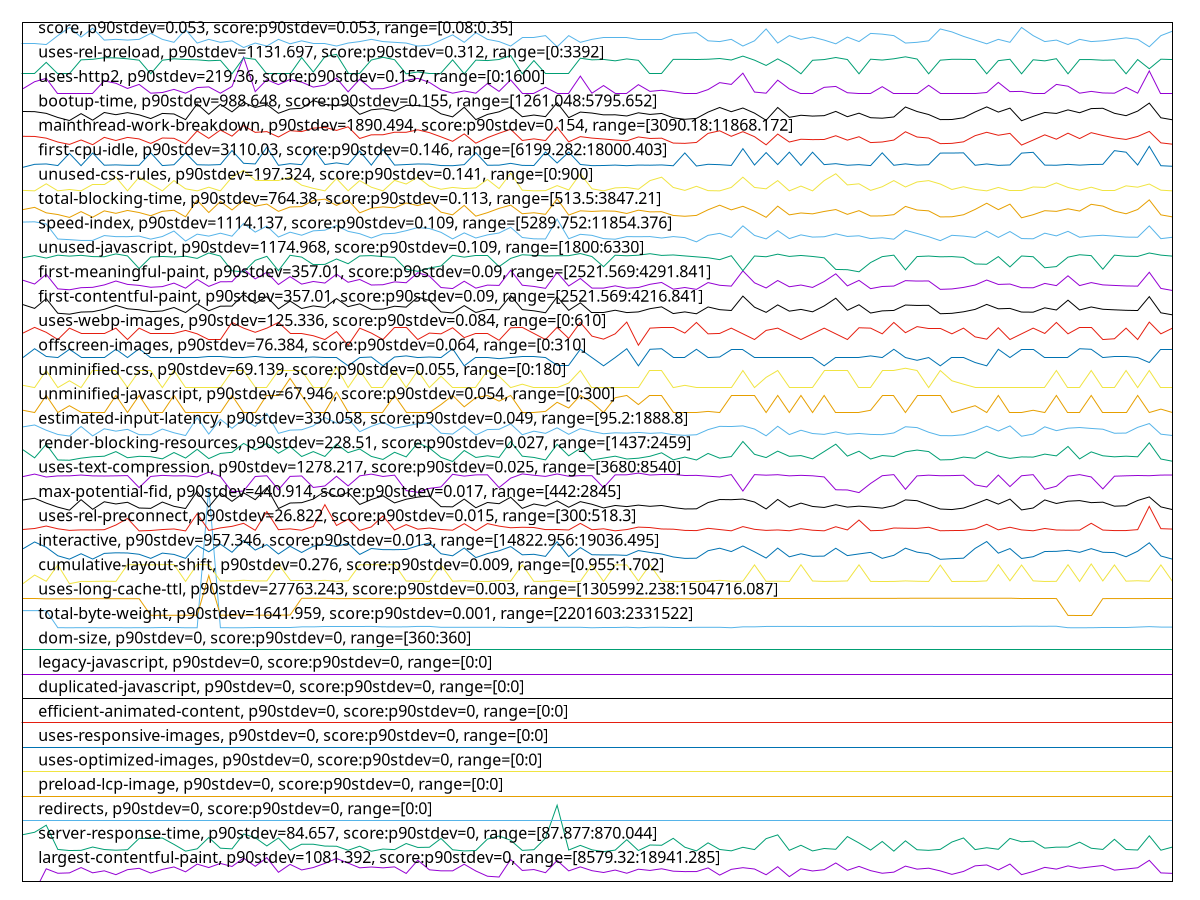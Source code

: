 reset

$largestContentfulPaintP90Stdev1081392ScoreP90Stdev0Range85793218941285 <<EOF
0 -0.4362618307195838
1 -0.4260563481860078
2 0.5204153291169784
3 0.3372045827294876
4 0.35321700547926116
5 0.5710404884572857
6 0.3553314769193434
7 0.43813867480671265
8 0.279908194079562
9 0.48466747603589955
10 0.5406151128913295
11 0.3460619269713545
12 0.4949023385362912
13 0.5967559349577978
14 0.3966193965041245
15 0.7128609284614851
16 0.5712283566441672
17 0.7409404738695526
18 0.6159833849811798
19 0.9563350311454926
20 0.6226859029329521
21 0.9764257477576477
22 0.37687230961986007
23 0.7018760928870491
24 0.47342394678613253
25 0.5721066881347197
26 0.7419418467524568
27 0.9442268038004444
28 0.7536809499204487
29 0.5602842849216008
30 0.593937230484817
31 0.5596780760007256
32 0.5990531620615331
33 0.32985795501797566
34 0.8696213201761975
35 0.4791253645229059
36 0.4364655163716633
37 0.43563360659201944
38 0.7067260369219608
39 0.4308932750551131
40 0.21640179388215008
41 0.18336828163322605
42 0.8988483884645118
43 0.4520755494599129
44 0.4904780291018458
45 0.3604264130673367
46 0.860762203592945
47 0.4346752470712061
48 0.5993350325088307
49 0.44348473809566036
50 0.3685316710588924
51 0.4691862103660158
52 0.33819566239895993
53 0.5030040518450756
54 0.45338646858252263
55 0.5219683773396611
56 0.42287513445936176
57 0.40568546802764294
58 0.4059344138253538
59 0.5566088578895787
60 0.26223863213418563
61 0.4980541068558253
62 0.5666041816349985
63 0.5117296293216165
64 0.2766012095548289
65 0.6056050309955245
66 0.1988483884645118
67 0.5219291131612716
68 0.4313008454068412
69 0.4844252106018736
70 0.7587109229399598
71 0.45832475701881314
72 0.6194706711584161
73 0.4450960690831409
74 0.33768672775336706
75 0.38356494336005986
76 0.6302081287755987
77 0.5067292407698503
78 0.5453426972036546
79 0.43419439721987807
80 0.29210544749575007
81 0.41242036529319304
82 0.641172991425957
83 0.6778796811966852
84 0.4750171453578971
85 0.7147443820186425
86 0.28036879833890715
87 0.4103809456940968
88 0.5792155494326461
89 0.5074796910127293
90 0.6396083548172924
91 0.5437766290884851
92 0.6013839954846198
93 0.6559374813392895
94 0.46541664473962285
95 0.5119711449189022
96 0.5622851901790473
97 0.8677029651271373
98 0.3520439199828769
99 0.33276773057138964
EOF

$serverResponseTimeP90Stdev84657ScoreP90Stdev0Range87877870044 <<EOF
0 1.918767399445552
1 2.017237804581489
2 2.306224235202568
3 1.3135949856524487
4 1.2688379213073295
5 1.2763375565390789
6 1.4124714994406886
7 1.309978916395117
8 1.281979305481251
9 1.3017764943339332
10 1.7650905354797917
11 1.7616714410777683
12 1.7813105636885365
13 1.520649603618501
14 1.243839137201498
15 1.3384819074947716
16 1.80157465590195
17 1.3649665142745975
18 1.3369304265356743
19 1.9440239531151207
20 1.7947923982296579
21 1.4568394776518652
22 1.783783692427411
23 1.2877304848985944
24 1.5278841739215019
25 1.5265977578911532
26 1.4509205048392588
27 1.4444543796507952
28 1.2795912893341763
29 1.4456435241476582
30 1.2394959632313605
31 1.3300703516365935
32 1.3061099411507222
33 1.556226666990905
34 1.3951620300569039
35 1.403199090511162
36 1.7639500267496717
37 1.3000888332279559
38 1.251922401634162
39 1.2711894606293468
40 1.737608895481737
41 1.8621626623218712
42 1.6901841593307716
43 1.274555055687953
44 1.303131000437722
45 1.7715761149749525
46 3.124992777588638
47 1.2889877194688975
48 1.4797979913428336
49 1.2979950634696755
50 1.2229281892904043
51 1.2858118039005886
52 1.7127852001361803
53 1.2672913039249063
54 1.495996133456544
55 1.4840074169544282
56 1.7686579689703805
57 1.4050423860707164
58 1.2543639171246534
59 1.5833581294684111
60 1.312663610719323
61 1.255818126550265
62 1.4013606585282816
63 1.3077416711249454
64 1.7554849715480763
65 1.9102658674188997
66 1.277886605709839
67 1.484649409075434
68 1.2528975487573561
69 1.3529753659841446
70 1.3199224989056952
71 1.8417575263849035
72 1.5785237342541705
73 1.2876283497884344
74 1.6390801274257085
75 1.244023953115121
76 1.665790890520889
77 1.301243932688099
78 1.2760992412820389
79 1.3161094547930547
80 1.616982466806089
81 1.7832949029716452
82 1.3073379942609795
83 1.382915543991051
84 1.3198446816789067
85 1.7643682943436603
86 1.6295450853557707
87 1.6545681873449736
88 1.3679211371042266
89 1.4072747677642137
90 1.4088335440883224
91 1.611000267496717
92 1.3621286172851514
93 1.313543918097369
94 1.7287839356062447
95 1.3107206118379455
96 1.2901209328340062
97 1.872945211808764
98 1.2821203492048052
99 1.4111948105636885
EOF

$redirectsP90Stdev0ScoreP90Stdev0Range00 <<EOF
0 2.5
1 2.5
2 2.5
3 2.5
4 2.5
5 2.5
6 2.5
7 2.5
8 2.5
9 2.5
10 2.5
11 2.5
12 2.5
13 2.5
14 2.5
15 2.5
16 2.5
17 2.5
18 2.5
19 2.5
20 2.5
21 2.5
22 2.5
23 2.5
24 2.5
25 2.5
26 2.5
27 2.5
28 2.5
29 2.5
30 2.5
31 2.5
32 2.5
33 2.5
34 2.5
35 2.5
36 2.5
37 2.5
38 2.5
39 2.5
40 2.5
41 2.5
42 2.5
43 2.5
44 2.5
45 2.5
46 2.5
47 2.5
48 2.5
49 2.5
50 2.5
51 2.5
52 2.5
53 2.5
54 2.5
55 2.5
56 2.5
57 2.5
58 2.5
59 2.5
60 2.5
61 2.5
62 2.5
63 2.5
64 2.5
65 2.5
66 2.5
67 2.5
68 2.5
69 2.5
70 2.5
71 2.5
72 2.5
73 2.5
74 2.5
75 2.5
76 2.5
77 2.5
78 2.5
79 2.5
80 2.5
81 2.5
82 2.5
83 2.5
84 2.5
85 2.5
86 2.5
87 2.5
88 2.5
89 2.5
90 2.5
91 2.5
92 2.5
93 2.5
94 2.5
95 2.5
96 2.5
97 2.5
98 2.5
99 2.5
EOF

$preloadLcpImageP90Stdev0ScoreP90Stdev0Range00 <<EOF
0 3.5
1 3.5
2 3.5
3 3.5
4 3.5
5 3.5
6 3.5
7 3.5
8 3.5
9 3.5
10 3.5
11 3.5
12 3.5
13 3.5
14 3.5
15 3.5
16 3.5
17 3.5
18 3.5
19 3.5
20 3.5
21 3.5
22 3.5
23 3.5
24 3.5
25 3.5
26 3.5
27 3.5
28 3.5
29 3.5
30 3.5
31 3.5
32 3.5
33 3.5
34 3.5
35 3.5
36 3.5
37 3.5
38 3.5
39 3.5
40 3.5
41 3.5
42 3.5
43 3.5
44 3.5
45 3.5
46 3.5
47 3.5
48 3.5
49 3.5
50 3.5
51 3.5
52 3.5
53 3.5
54 3.5
55 3.5
56 3.5
57 3.5
58 3.5
59 3.5
60 3.5
61 3.5
62 3.5
63 3.5
64 3.5
65 3.5
66 3.5
67 3.5
68 3.5
69 3.5
70 3.5
71 3.5
72 3.5
73 3.5
74 3.5
75 3.5
76 3.5
77 3.5
78 3.5
79 3.5
80 3.5
81 3.5
82 3.5
83 3.5
84 3.5
85 3.5
86 3.5
87 3.5
88 3.5
89 3.5
90 3.5
91 3.5
92 3.5
93 3.5
94 3.5
95 3.5
96 3.5
97 3.5
98 3.5
99 3.5
EOF

$usesOptimizedImagesP90Stdev0ScoreP90Stdev0Range00 <<EOF
0 4.5
1 4.5
2 4.5
3 4.5
4 4.5
5 4.5
6 4.5
7 4.5
8 4.5
9 4.5
10 4.5
11 4.5
12 4.5
13 4.5
14 4.5
15 4.5
16 4.5
17 4.5
18 4.5
19 4.5
20 4.5
21 4.5
22 4.5
23 4.5
24 4.5
25 4.5
26 4.5
27 4.5
28 4.5
29 4.5
30 4.5
31 4.5
32 4.5
33 4.5
34 4.5
35 4.5
36 4.5
37 4.5
38 4.5
39 4.5
40 4.5
41 4.5
42 4.5
43 4.5
44 4.5
45 4.5
46 4.5
47 4.5
48 4.5
49 4.5
50 4.5
51 4.5
52 4.5
53 4.5
54 4.5
55 4.5
56 4.5
57 4.5
58 4.5
59 4.5
60 4.5
61 4.5
62 4.5
63 4.5
64 4.5
65 4.5
66 4.5
67 4.5
68 4.5
69 4.5
70 4.5
71 4.5
72 4.5
73 4.5
74 4.5
75 4.5
76 4.5
77 4.5
78 4.5
79 4.5
80 4.5
81 4.5
82 4.5
83 4.5
84 4.5
85 4.5
86 4.5
87 4.5
88 4.5
89 4.5
90 4.5
91 4.5
92 4.5
93 4.5
94 4.5
95 4.5
96 4.5
97 4.5
98 4.5
99 4.5
EOF

$usesResponsiveImagesP90Stdev0ScoreP90Stdev0Range00 <<EOF
0 5.5
1 5.5
2 5.5
3 5.5
4 5.5
5 5.5
6 5.5
7 5.5
8 5.5
9 5.5
10 5.5
11 5.5
12 5.5
13 5.5
14 5.5
15 5.5
16 5.5
17 5.5
18 5.5
19 5.5
20 5.5
21 5.5
22 5.5
23 5.5
24 5.5
25 5.5
26 5.5
27 5.5
28 5.5
29 5.5
30 5.5
31 5.5
32 5.5
33 5.5
34 5.5
35 5.5
36 5.5
37 5.5
38 5.5
39 5.5
40 5.5
41 5.5
42 5.5
43 5.5
44 5.5
45 5.5
46 5.5
47 5.5
48 5.5
49 5.5
50 5.5
51 5.5
52 5.5
53 5.5
54 5.5
55 5.5
56 5.5
57 5.5
58 5.5
59 5.5
60 5.5
61 5.5
62 5.5
63 5.5
64 5.5
65 5.5
66 5.5
67 5.5
68 5.5
69 5.5
70 5.5
71 5.5
72 5.5
73 5.5
74 5.5
75 5.5
76 5.5
77 5.5
78 5.5
79 5.5
80 5.5
81 5.5
82 5.5
83 5.5
84 5.5
85 5.5
86 5.5
87 5.5
88 5.5
89 5.5
90 5.5
91 5.5
92 5.5
93 5.5
94 5.5
95 5.5
96 5.5
97 5.5
98 5.5
99 5.5
EOF

$efficientAnimatedContentP90Stdev0ScoreP90Stdev0Range00 <<EOF
0 6.5
1 6.5
2 6.5
3 6.5
4 6.5
5 6.5
6 6.5
7 6.5
8 6.5
9 6.5
10 6.5
11 6.5
12 6.5
13 6.5
14 6.5
15 6.5
16 6.5
17 6.5
18 6.5
19 6.5
20 6.5
21 6.5
22 6.5
23 6.5
24 6.5
25 6.5
26 6.5
27 6.5
28 6.5
29 6.5
30 6.5
31 6.5
32 6.5
33 6.5
34 6.5
35 6.5
36 6.5
37 6.5
38 6.5
39 6.5
40 6.5
41 6.5
42 6.5
43 6.5
44 6.5
45 6.5
46 6.5
47 6.5
48 6.5
49 6.5
50 6.5
51 6.5
52 6.5
53 6.5
54 6.5
55 6.5
56 6.5
57 6.5
58 6.5
59 6.5
60 6.5
61 6.5
62 6.5
63 6.5
64 6.5
65 6.5
66 6.5
67 6.5
68 6.5
69 6.5
70 6.5
71 6.5
72 6.5
73 6.5
74 6.5
75 6.5
76 6.5
77 6.5
78 6.5
79 6.5
80 6.5
81 6.5
82 6.5
83 6.5
84 6.5
85 6.5
86 6.5
87 6.5
88 6.5
89 6.5
90 6.5
91 6.5
92 6.5
93 6.5
94 6.5
95 6.5
96 6.5
97 6.5
98 6.5
99 6.5
EOF

$duplicatedJavascriptP90Stdev0ScoreP90Stdev0Range00 <<EOF
0 7.5
1 7.5
2 7.5
3 7.5
4 7.5
5 7.5
6 7.5
7 7.5
8 7.5
9 7.5
10 7.5
11 7.5
12 7.5
13 7.5
14 7.5
15 7.5
16 7.5
17 7.5
18 7.5
19 7.5
20 7.5
21 7.5
22 7.5
23 7.5
24 7.5
25 7.5
26 7.5
27 7.5
28 7.5
29 7.5
30 7.5
31 7.5
32 7.5
33 7.5
34 7.5
35 7.5
36 7.5
37 7.5
38 7.5
39 7.5
40 7.5
41 7.5
42 7.5
43 7.5
44 7.5
45 7.5
46 7.5
47 7.5
48 7.5
49 7.5
50 7.5
51 7.5
52 7.5
53 7.5
54 7.5
55 7.5
56 7.5
57 7.5
58 7.5
59 7.5
60 7.5
61 7.5
62 7.5
63 7.5
64 7.5
65 7.5
66 7.5
67 7.5
68 7.5
69 7.5
70 7.5
71 7.5
72 7.5
73 7.5
74 7.5
75 7.5
76 7.5
77 7.5
78 7.5
79 7.5
80 7.5
81 7.5
82 7.5
83 7.5
84 7.5
85 7.5
86 7.5
87 7.5
88 7.5
89 7.5
90 7.5
91 7.5
92 7.5
93 7.5
94 7.5
95 7.5
96 7.5
97 7.5
98 7.5
99 7.5
EOF

$legacyJavascriptP90Stdev0ScoreP90Stdev0Range00 <<EOF
0 8.5
1 8.5
2 8.5
3 8.5
4 8.5
5 8.5
6 8.5
7 8.5
8 8.5
9 8.5
10 8.5
11 8.5
12 8.5
13 8.5
14 8.5
15 8.5
16 8.5
17 8.5
18 8.5
19 8.5
20 8.5
21 8.5
22 8.5
23 8.5
24 8.5
25 8.5
26 8.5
27 8.5
28 8.5
29 8.5
30 8.5
31 8.5
32 8.5
33 8.5
34 8.5
35 8.5
36 8.5
37 8.5
38 8.5
39 8.5
40 8.5
41 8.5
42 8.5
43 8.5
44 8.5
45 8.5
46 8.5
47 8.5
48 8.5
49 8.5
50 8.5
51 8.5
52 8.5
53 8.5
54 8.5
55 8.5
56 8.5
57 8.5
58 8.5
59 8.5
60 8.5
61 8.5
62 8.5
63 8.5
64 8.5
65 8.5
66 8.5
67 8.5
68 8.5
69 8.5
70 8.5
71 8.5
72 8.5
73 8.5
74 8.5
75 8.5
76 8.5
77 8.5
78 8.5
79 8.5
80 8.5
81 8.5
82 8.5
83 8.5
84 8.5
85 8.5
86 8.5
87 8.5
88 8.5
89 8.5
90 8.5
91 8.5
92 8.5
93 8.5
94 8.5
95 8.5
96 8.5
97 8.5
98 8.5
99 8.5
EOF

$domSizeP90Stdev0ScoreP90Stdev0Range360360 <<EOF
0 9.5
1 9.5
2 9.5
3 9.5
4 9.5
5 9.5
6 9.5
7 9.5
8 9.5
9 9.5
10 9.5
11 9.5
12 9.5
13 9.5
14 9.5
15 9.5
16 9.5
17 9.5
18 9.5
19 9.5
20 9.5
21 9.5
22 9.5
23 9.5
24 9.5
25 9.5
26 9.5
27 9.5
28 9.5
29 9.5
30 9.5
31 9.5
32 9.5
33 9.5
34 9.5
35 9.5
36 9.5
37 9.5
38 9.5
39 9.5
40 9.5
41 9.5
42 9.5
43 9.5
44 9.5
45 9.5
46 9.5
47 9.5
48 9.5
49 9.5
50 9.5
51 9.5
52 9.5
53 9.5
54 9.5
55 9.5
56 9.5
57 9.5
58 9.5
59 9.5
60 9.5
61 9.5
62 9.5
63 9.5
64 9.5
65 9.5
66 9.5
67 9.5
68 9.5
69 9.5
70 9.5
71 9.5
72 9.5
73 9.5
74 9.5
75 9.5
76 9.5
77 9.5
78 9.5
79 9.5
80 9.5
81 9.5
82 9.5
83 9.5
84 9.5
85 9.5
86 9.5
87 9.5
88 9.5
89 9.5
90 9.5
91 9.5
92 9.5
93 9.5
94 9.5
95 9.5
96 9.5
97 9.5
98 9.5
99 9.5
EOF

$totalByteWeightP90Stdev1641959ScoreP90Stdev0001Range22016032331522 <<EOF
0 11.095735268249783
1 11.096087071240106
2 11.095735268249783
3 10.396746701846979
4 10.396087071240117
5 10.396746701846979
6 10.396394898856641
7 10.396087071240117
8 10.396746701846979
9 10.396043095866318
10 10.396658751099395
11 10.396218997361487
12 10.395823218997364
13 10.395867194371164
14 10.395031662269133
15 10.39551539138084
16 16.108268249780124
17 10.396482849604226
18 10.396175021987688
19 10.395867194371164
20 10.39560334212841
21 10.39573526824978
22 10.396218997361487
23 10.396306948109071
24 10.431927000879512
25 10.432058927000881
26 10.43197097625331
27 10.43197097625331
28 10.432190853122265
29 10.43210290237468
30 10.450000879507485
31 10.432058927000881
32 10.431091468777495
33 10.432278803869835
34 10.45074846086193
35 10.450616534740547
36 10.414116974494291
37 10.413809146877753
38 10.414204925241876
39 10.413545294635014
40 10.415304309586631
41 10.414996481970107
42 10.414072999120492
43 10.414116974494291
44 10.413897097625338
45 10.413413368513645
46 10.414952506596308
47 10.413721196130169
48 10.414204925241876
49 10.395823218997364
50 10.396658751099395
51 10.396614775725595
52 10.416535620052784
53 10.396878627968348
54 10.414204925241876
55 10.414820580474938
56 10.413765171503968
57 10.413721196130169
58 10.412973614775737
59 10.4145127528584
60 10.414029023746707
61 10.396262972735272
62 10.432850483729112
63 10.433114335971865
64 10.448285839929639
65 10.45096833773087
66 10.448813544415131
67 10.449737027264732
68 10.449956904133685
69 10.449868953386115
70 10.4499129287599
71 10.450440633245393
72 10.4499129287599
73 10.448329815303438
74 10.45004485488127
75 10.4499129287599
76 10.45017678100264
77 10.450484608619178
78 10.452331574318393
79 10.448593667546177
80 10.449868953386115
81 10.449561125769577
82 10.45074846086193
83 10.45114423922604
84 10.449737027264732
85 10.450220756376439
86 10.456553210202287
87 10.45668513632367
88 10.45611345646438
89 10.457300791556733
90 10.39643887423044
91 10.395911169744949
92 10.396746701846979
93 10.423219876868956
94 10.423395778364124
95 10.423263852242755
96 10.423000000000002
97 10.441777484608622
98 10.423263852242755
99 10.422956024626217
EOF

$usesLongCacheTtlP90Stdev27763243ScoreP90Stdev0003Range13059922381504716087 <<EOF
0 11.598488813959177
1 11.59842560220872
2 11.580707044054485
3 11.581278337279734
4 11.582971765447514
5 11.583326268555288
6 11.584810738428965
7 11.584983556678537
8 11.585240616189903
9 11.586355363396695
10 11.58684182889367
11 10.905526333407245
12 10.9062027428673
13 10.906310930923533
14 10.907648062670116
15 10.907860499806086
16 12.534792688510613
17 10.909022839847056
18 10.90948573225998
19 10.909694496747825
20 10.911100098969891
21 10.911656282087753
22 10.91340509534069
23 10.913597157533122
24 11.603109899302174
25 11.602451590321895
26 11.604064042271144
27 11.587345087656253
28 11.587569606998374
29 11.587810012339139
30 11.590626693466607
31 11.588840722778613
32 11.589120920533361
33 11.588798717928452
34 11.592728947442325
35 11.593210945619283
36 11.588147644998138
37 11.58815544733071
38 11.58873650361433
39 11.589632416340184
40 11.590195863634484
41 11.59260941089368
42 11.592879310757192
43 11.594306360598148
44 11.594564731361784
45 11.594909711752072
46 11.596107752117142
47 11.596483309510363
48 11.597008002613292
49 11.595912034752478
50 11.596436474524097
51 11.596875037757288
52 11.600797806246678
53 11.596711746810076
54 11.601010493624452
55 11.584253704643647
56 11.584327955469485
57 11.584750765128888
58 11.583875626462058
59 11.584236241402136
60 11.58414581709245
61 11.583272357592131
62 11.589294266839604
63 11.591919612664336
64 11.593021449459474
65 11.59401025117029
66 11.594032804908824
67 11.59486521639579
68 11.59520748155937
69 11.595179319352829
70 11.596602196113087
71 11.599966638828368
72 11.59834564519917
73 11.599231797113726
74 11.599626380604297
75 11.600012102109524
76 11.603199089545368
77 11.604039773973511
78 11.604812013387665
79 11.604667916950326
80 11.603503285760578
81 11.604163586402548
82 11.604578821548277
83 11.605620653845541
84 11.605526333407244
85 11.605961808068665
86 11.592247049412146
87 11.591746723900481
88 11.591755974872052
89 11.592253067483588
90 10.900748207467394
91 10.90192099964074
92 10.902108768743574
93 11.589711760318638
94 11.590578344926438
95 11.590957266382402
96 11.591033408394575
97 11.594182330456697
98 11.593171929859112
99 11.594443113184965
EOF

$cumulativeLayoutShiftP90Stdev0276ScoreP90Stdev0009Range09551702 <<EOF
0 12.203073737410556
1 12.55468982472284
2 12.30060037288924
3 12.968449962602604
4 12.200519346589854
5 12.29277044755704
6 12.294465392213507
7 12.303731544766388
8 12.294465392213507
9 12.979366137282405
10 12.979012042049508
11 12.968449962602604
12 12.981392936115473
13 12.985129433573046
14 12.292996161247164
15 12.990011675742537
16 12.97104225680761
17 12.319135788439754
18 12.3095344785831
19 12.341262996951624
20 12.312502008034908
21 12.31506369326145
22 12.997588829267858
23 12.315834202726563
24 12.315859086284597
25 12.316575204255603
26 12.338013820856238
27 12.300647745238106
28 12.318649568119957
29 12.972963355571158
30 12.980266129332682
31 12.970349921352247
32 12.994374446112023
33 12.309559995240509
34 12.31063750285025
35 12.293084905263864
36 12.966945278071274
37 12.300906710408434
38 12.322301505521914
39 12.295982188211136
40 12.291676451837494
41 12.330186730708194
42 12.307787784934263
43 12.975282371054757
44 12.294465392213507
45 12.29940841192297
46 12.33251213223766
47 12.292621559099738
48 12.30060037288924
49 12.969871628537664
50 12.29434009358943
51 12.970981479267635
52 12.967891293693489
53 12.310746478520883
54 12.973033602075693
55 12.300034684834884
56 12.292996161247162
57 12.294568449781291
58 12.290011675742536
59 12.303517694808026
60 12.33894571560979
61 12.30089878290322
62 12.303222642973338
63 12.9709233442294
64 12.297075275570709
65 12.30261640903294
66 12.29136199413067
67 12.977001098226868
68 12.31112108066831
69 12.293309517911597
70 12.299344991881258
71 12.313413863816947
72 12.972378261644662
73 12.294568449781291
74 12.290011675742536
75 12.293251382873361
76 12.314471772872132
77 12.300177379928737
78 12.291676451837494
79 12.962268049994961
80 12.289908618174753
81 12.296090530782395
82 12.291533756743641
83 12.314979133205833
84 12.9815197761989
85 12.3181871303158
86 12.965292173025658
87 12.315879317938528
88 12.29136199413067
89 12.297808156912115
90 12.976828234571505
91 12.291533756743641
92 13.009136561863048
93 12.312936479362335
94 12.968592657696457
95 12.304662806420565
96 12.321746580156926
97 12.301551480832513
98 12.970207226258394
99 12.291465051698452
EOF

$interactiveP90Stdev957346ScoreP90Stdev0013Range1482295619036495 <<EOF
0 13.630616941431974
1 13.909805183454234
2 13.692688894053084
3 13.344644368045936
4 13.206249056035698
5 13.427970827969926
6 13.209805183454232
7 13.44201267690037
8 13.466243642403398
9 13.459120886646119
10 13.405708600780015
11 13.238019682251101
12 13.453759153631093
13 13.400156377387807
14 13.238108940072905
15 13.764817043704092
16 13.505880563217776
17 13.819681404186209
18 13.487558760280834
19 13.975334886451892
20 13.57808148240359
21 13.801905004306956
22 13.416577053199662
23 13.734975731294346
24 13.478774372069974
25 13.736501496578516
26 13.801276054454245
27 13.728747856588484
28 13.851117290541513
29 13.399094863313021
30 13.643071401257004
31 13.59599632862564
32 13.593973243444754
33 13.602959175633021
34 13.754006714798955
35 13.870482000659532
36 13.427964656376467
37 13.343695140126753
38 13.662334878819642
39 13.269618885549708
40 13.433350523085313
41 13.548018453196029
42 13.72175590176718
43 13.383888057032365
44 13.404721974846742
45 13.31952156123155
46 13.918732255221313
47 13.309330694505597
48 13.679173196493272
49 13.387375283676175
50 13.378531666590781
51 13.379080201501868
52 13.360425961538208
53 13.557790572700187
54 13.481373534049167
55 13.417421179803387
56 13.295781651918444
57 13.237309027870072
58 13.243978033338184
59 13.551918255468177
60 13.6538598993017
61 13.516814323992076
62 13.745199482480963
63 13.50650067019031
64 13.251384774507871
65 13.65923287014362
66 13.301296569409898
67 13.425321372109714
68 13.322883053172816
69 13.330505063206854
70 13.652131484680105
71 13.35105416658881
72 13.419794203544678
73 13.484070428277004
74 13.23897802939047
75 13.362566491221468
76 13.655635936517596
77 13.492851131954458
78 13.42701662593064
79 13.19908853381099
80 13.225912305473084
81 13.245704053013066
82 13.646286617221982
83 13.927837750518664
84 13.451074049910163
85 13.639458255683985
86 13.233885451540885
87 13.305673702985025
88 13.51912194726538
89 13.525577434022507
90 13.568613060565571
91 13.485019564082853
92 13.636256488265944
93 13.487858957640235
94 13.474830908076944
95 13.303386344645464
96 13.530353234112358
97 13.876589206896288
98 13.33512777093361
99 13.206433098479419
EOF

$usesRelPreconnectP90Stdev26822ScoreP90Stdev0015Range3005183 <<EOF
0 14.422358364510956
1 14.461888309094487
2 14.563090874566322
3 14.44984718276182
4 14.3851027455062
5 14.404843103884778
6 14.403710863878025
7 14.411813764100254
8 14.604176418464652
9 14.874535640946299
10 14.363856015640382
11 14.379549846690482
12 14.419079791274015
13 14.44288144532898
14 14.363501575290442
15 15.066671847309346
16 14.383684984106443
17 14.486512067850008
18 14.549503994486482
19 14.673400587920895
20 14.387160468648904
21 15.15675876958564
22 14.412621100452894
23 14.447385791442795
24 14.390291358406705
25 14.543714802104136
26 15.438145025176516
27 14.585558454527552
28 14.841080410138117
29 14.384964907592336
30 14.526711510872316
31 14.97417276153949
32 14.40001877689949
33 14.621750752482487
34 14.433936749275645
35 14.479856465723365
36 14.420182494584937
37 14.39204386902585
38 14.659597105403806
39 14.37087590368224
40 14.662462164899152
41 14.558945891586259
42 14.492557244929532
43 14.512553588005286
44 14.502471729162561
45 14.416972840304929
46 14.420054502236347
47 14.4014562294298
48 14.671155799037946
49 14.41015970913387
50 14.449857028327095
51 14.366868758614867
52 14.41833152831303
53 14.518539691693155
54 14.500364778193477
55 14.44235470758671
56 14.433956440406199
57 14.38384251315086
58 14.3756706939717
59 14.469223255225181
60 14.418853343272664
61 14.366671847309346
62 14.539865186081181
63 14.428157402458577
64 14.384393864806322
65 14.403031519873975
66 14.3694089144561
67 14.453411277391767
68 14.39146298067456
69 14.36625833356775
70 14.53383970013221
71 14.403218585614221
72 14.808786956032517
73 14.371171270640522
74 14.38591008185884
75 14.482229246954905
76 14.472098160285801
77 14.466968620776953
78 14.512356676699765
79 14.36948767897831
80 14.377541351374157
81 14.382542898534416
82 14.444501040816899
83 14.634668134124727
84 14.405955652760976
85 14.512839109398293
86 14.405010478494471
87 14.36792223409941
88 14.462803946665165
89 14.400068004725869
90 14.392693676334073
91 14.396548215141902
92 14.67581275141354
93 14.398029972713717
94 14.376556794846548
95 14.378348687726797
96 14.415269557512165
97 15.36799537258432
98 14.454750274269317
99 14.437924203212464
EOF

$maxPotentialFidP90Stdev440914ScoreP90Stdev0017Range4422845 <<EOF
0 15.630062295081968
1 15.701209836065575
2 15.501920218579235
3 15.33667431693989
4 15.213122404371585
5 15.643450273224044
6 15.248313661202186
7 15.55700218579235
8 15.467111475409837
9 15.535581420765027
10 15.30148306010929
11 15.286947540983606
12 15.545909289617487
13 15.370718032786884
14 15.280062295081967
15 15.98426994535519
16 15.342794535519126
17 15.915799999999997
18 15.575362841530055
19 15.923067759562842
20 15.64306775956284
21 16.13230273224044
22 15.280827322404372
23 15.505362841530056
24 15.519898360655738
25 15.667548633879782
26 15.981209836065574
27 15.772739890710382
28 15.937985792349727
29 15.446455737704918
30 15.648422950819672
31 15.802958469945358
32 15.510335519125684
33 15.660280874316939
34 15.749024043715847
35 15.786127868852459
36 15.356947540983606
37 15.348914754098361
38 15.666783606557376
39 15.311810928961748
40 15.52716612021858
41 15.477439344262294
42 15.742903825136613
43 15.286565027322403
44 15.46596393442623
45 15.379515846994535
46 15.593340983606558
47 15.331701639344262
48 15.562739890710382
49 15.454871038251365
50 15.304543169398906
51 15.40476174863388
52 15.35924262295082
53 15.419297267759562
54 15.370335519125682
55 15.405144262295082
56 15.320226229508197
57 15.262466666666667
58 15.267439344262295
59 15.524871038251366
60 15.648805464480875
61 15.641920218579234
62 15.66716612021858
63 15.547056830601093
64 15.262466666666667
65 15.651865573770493
66 15.337439344262295
67 15.501920218579235
68 15.364980327868853
69 15.323668852459017
70 15.436892896174863
71 15.3382043715847
72 15.37683825136612
73 15.342794535519126
74 15.295362841530054
75 15.398641530054645
76 15.63388743169399
77 15.601756284153005
78 15.426182513661201
79 15.25978907103825
80 15.237985792349726
81 15.298422950819672
82 15.46787650273224
83 15.655308196721313
84 15.459843715846995
85 15.66563606557377
86 15.223067759562841
87 15.300718032786886
88 15.631592349726777
89 15.486237158469946
90 15.579953005464482
91 15.604816393442624
92 15.521428415300548
93 15.540554098360655
94 15.375690710382514
95 15.394051366120218
96 15.610171584699453
97 15.755144262295081
98 15.34700218579235
99 15.236455737704917
EOF

$usesTextCompressionP90Stdev1278217ScoreP90Stdev0025Range36808540 <<EOF
0 16.58977886977887
1 16.691253071253072
2 16.57085995085995
3 16.6172972972973
4 16.6190171990172
5 16.651695331695333
6 16.6172972972973
7 16.612137592137593
8 16.6190171990172
9 16.629336609336608
10 16.137444717444716
11 16.594938574938574
12 16.637936117936118
13 16.615577395577397
14 16.622457002457
15 16.576019656019657
16 16.76864864864865
17 16.593218673218672
18 15.967174447174447
19 15.996412776412777
20 16.59149877149877
21 16.622457002457
22 16.04972972972973
23 16.596658476658476
24 16.613857493857495
25 16.14260442260442
26 16.204520884520885
27 16.60009828009828
28 16.206240786240787
29 16.6190171990172
30 16.68953316953317
31 16.593218673218672
32 16.64825552825553
33 16.015331695331696
34 15.944815724815724
35 16.106486486486485
36 16.164963144963146
37 16.682653562653563
38 16.606977886977887
39 16.658574938574937
40 16.66201474201474
41 16.139164619164617
42 16.524422604422604
43 16.698132678132676
44 16.643095823095823
45 16.596658476658476
46 16.696412776412778
47 16.60181818181818
48 16.627616707616706
49 16.624176904176903
50 16.135724815724817
51 16.658574938574937
52 16.66201474201474
53 16.730810810810812
54 16.651695331695333
55 16.677493857493857
56 16.677493857493857
57 16.632776412776412
58 16.637936117936118
59 16.605257985257985
60 16.572579852579853
61 16.67061425061425
62 15.996412776412777
63 16.668894348894348
64 16.646535626535627
65 16.665454545454544
66 16.6190171990172
67 16.63965601965602
68 16.620737100737102
69 16.574299754299755
70 16.04800982800983
71 16.04113022113022
72 15.932776412776413
73 16.307714987714988
74 16.624176904176903
75 16.668894348894348
76 16.066928746928745
77 16.6172972972973
78 16.646535626535627
79 16.624176904176903
80 16.629336609336608
81 16.643095823095823
82 16.24751842751843
83 16.163243243243244
84 16.651695331695333
85 16.178722358722357
86 16.622457002457
87 16.667174447174446
88 16.066928746928745
89 16.192481572481572
90 16.603538083538083
91 16.668894348894348
92 16.574299754299755
93 16.084127764127764
94 16.605257985257985
95 16.620737100737102
96 16.632776412776412
97 16.624176904176903
98 16.64997542997543
99 16.653415233415235
EOF

$renderBlockingResourcesP90Stdev22851ScoreP90Stdev0027Range14372459 <<EOF
0 17.687836009174315
1 17.35629931192661
2 17.914212155963305
3 17.268799311926607
4 17.258363532110092
5 17.34345527522936
6 17.39884518348624
7 17.42292775229358
8 17.612377293577982
9 17.361115825688074
10 17.41891399082569
11 17.40366169724771
12 17.31535894495413
13 17.57464793577982
14 17.34827178899083
15 17.70549655963303
16 17.324991972477065
17 17.539326834862386
18 17.5826754587156
19 17.947125000000003
20 17.68542775229358
21 17.950336009174315
22 17.543340596330278
23 17.819487385321104
24 17.41088646788991
25 17.612377293577982
26 17.412491972477067
27 17.920634174311928
28 17.569028669724773
29 17.719946100917433
30 17.4149002293578
31 17.29127637614679
32 17.585083715596333
33 17.39483142201835
34 17.967193807339452
35 17.759280963302754
36 17.376368119266058
37 17.206987385321103
38 17.657331422018352
39 17.372354357798166
40 17.440588302752296
41 17.373959862385323
42 18.024991972477068
43 17.424533256880736
44 17.373157110091746
45 17.272010321100918
46 17.90859288990826
47 17.439785550458716
48 17.751253440366973
49 17.267193807339453
50 17.347469036697248
51 17.424533256880736
52 17.308936926605508
53 17.341849770642202
54 17.420519495412847
55 17.563409403669727
56 17.27602408256881
57 17.386803899082572
58 17.268799311926607
59 17.537721330275232
60 17.344258027522937
61 17.408478211009175
62 18.0274002293578
63 17.501597477064223
64 17.3675378440367
65 17.631643348623854
66 17.41891399082569
67 17.449418577981653
68 17.31535894495413
69 17.613180045871562
70 17.91581766055046
71 17.42694151376147
72 17.627629587155965
73 17.308134174311927
74 17.45102408256881
75 17.411689220183487
76 17.604349770642205
77 17.674991972477066
78 17.613180045871562
79 17.27120756880734
80 17.28405160550459
81 17.386803899082572
82 17.34024426605505
83 17.60996903669725
84 17.42694151376147
85 17.33542775229358
86 17.39483142201835
87 17.386803899082572
88 17.509625000000003
89 17.437377293577985
90 17.822698394495415
91 17.312950688073396
92 17.60113876146789
93 17.440588302752296
94 17.398042431192664
95 17.424533256880736
96 17.399647935779818
97 17.973615825688075
98 17.308134174311927
99 17.217423165137618
EOF

$estimatedInputLatencyP90Stdev330058ScoreP90Stdev0049Range95218888 <<EOF
0 18.626221894073637
1 18.703126796613507
2 18.487710376058278
3 18.314467611734592
4 18.249277613703484
5 18.640693246702106
6 18.2557552667848
7 18.547249655443984
8 18.450084859224255
9 18.52409549123843
10 18.3068184682024
11 18.30247706241386
12 18.535259106123252
13 18.38372337074227
14 18.26981315219531
15 19.00909253790116
16 18.32997263240795
17 18.93508190588698
18 18.567096081905884
19 18.942937783028157
20 18.64027977948415
21 19.169104351250247
22 18.36056920653672
23 18.491431581019885
24 18.507143335302224
25 18.666741681433354
26 19.00578480015751
27 18.780445166371333
28 18.95906300452845
29 18.427757629454614
30 18.646068320535537
31 18.813109076589882
32 18.57329809017523
33 18.658885804292183
34 18.754810198858042
35 18.794916518999802
36 18.36470387871628
37 18.331213034061822
38 18.665914746997437
39 18.291726914746995
40 18.514999212443392
41 18.526576294546167
42 18.74819472337074
43 18.304751132112617
44 18.448844457570388
45 18.360155739318763
46 18.58652904114983
47 18.319635951959047
48 18.55345166371333
49 18.436853908249653
50 18.343823784209487
51 18.38268970269738
52 18.368631817286865
53 18.39840145697972
54 18.359949005709783
55 18.383103169915337
56 18.30578480015751
57 18.27890943099035
58 18.302890529631817
59 18.512518409135655
60 18.646481787753494
61 18.63903937783028
62 18.666328214215394
63 18.53649950777712
64 18.25906300452845
65 18.649789525497145
66 18.30991947233707
67 18.487710376058278
68 18.353126796613505
69 18.317775349478243
70 18.41742094900571
71 18.32128982083087
72 18.3560210671392
73 18.31570801338846
74 18.3068184682024
75 18.37607422721008
76 18.630356566253198
77 18.59562531994487
78 18.40584386690293
79 18.267952549714508
80 18.26319767670801
81 18.302890529631817
82 18.45091179366017
83 18.653510730458752
84 18.454839732230752
85 18.66467434534357
86 18.24211084859224
87 18.32914569797204
88 18.62787576294546
89 18.470758220122068
90 18.57205768852136
91 18.59893305768852
92 18.56110080724552
93 18.52947056507186
94 18.364290411498324
95 18.371112620594605
96 18.604721598739907
97 18.761425674345343
98 18.32583796022839
99 18.271673754676115
EOF

$unminifiedJavascriptP90Stdev67946ScoreP90Stdev0054Range0300 <<EOF
0 19.305866666666667
1 19.212533333333333
2 19.912533333333332
3 19.212533333333333
4 19.492533333333334
5 19.212533333333333
6 19.212533333333333
7 19.212533333333333
8 19.912533333333332
9 19.212533333333333
10 19.912533333333332
11 19.212533333333333
12 19.212533333333333
13 19.912533333333332
14 19.212533333333333
15 19.212533333333333
16 19.212533333333333
17 19.212533333333333
18 19.912533333333332
19 19.212533333333333
20 19.212533333333333
21 19.912533333333332
22 19.912533333333332
23 20.61253333333333
24 19.912533333333332
25 19.212533333333333
26 19.212533333333333
27 20.052533333333333
28 19.212533333333333
29 19.212533333333333
30 19.212533333333333
31 19.212533333333333
32 19.912533333333332
33 19.212533333333333
34 19.212533333333333
35 19.212533333333333
36 19.5392
37 19.912533333333332
38 19.445866666666667
39 19.8192
40 19.912533333333332
41 19.679199999999998
42 19.912533333333332
43 19.212533333333333
44 19.212533333333333
45 19.2592
46 19.632533333333335
47 19.3992
48 19.912533333333332
49 19.632533333333335
50 19.212533333333333
51 19.8192
52 19.912533333333332
53 19.5392
54 19.912533333333332
55 19.912533333333332
56 19.212533333333333
57 19.212533333333333
58 19.212533333333333
59 19.2592
60 19.212533333333333
61 19.912533333333332
62 19.912533333333332
63 19.912533333333332
64 19.212533333333333
65 19.912533333333332
66 19.212533333333333
67 19.912533333333332
68 19.212533333333333
69 19.912533333333332
70 19.212533333333333
71 19.212533333333333
72 19.212533333333333
73 19.305866666666667
74 19.912533333333332
75 19.912533333333332
76 19.212533333333333
77 19.912533333333332
78 19.912533333333332
79 19.912533333333332
80 19.212533333333333
81 19.352533333333334
82 19.492533333333334
83 19.212533333333333
84 19.912533333333332
85 19.212533333333333
86 19.212533333333333
87 19.305866666666667
88 19.212533333333333
89 19.912533333333332
90 19.212533333333333
91 19.212533333333333
92 19.912533333333332
93 19.212533333333333
94 19.212533333333333
95 19.212533333333333
96 19.912533333333332
97 19.212533333333333
98 19.352533333333334
99 19.212533333333333
EOF

$unminifiedCssP90Stdev69139ScoreP90Stdev0055Range0180 <<EOF
0 20.327333333333335
1 20.234
2 20.934
3 20.234
4 20.514000000000003
5 20.234
6 20.934
7 20.934
8 20.934
9 20.234
10 20.934
11 20.934
12 20.234
13 20.934
14 20.234
15 20.234
16 20.234
17 20.234
18 20.934
19 20.934
20 20.234
21 20.234
22 20.934
23 20.934
24 20.934
25 20.234
26 20.234
27 21.074
28 20.234
29 20.934
30 20.234
31 20.234
32 20.934
33 20.234
34 20.934
35 20.234
36 20.700666666666667
37 20.234
38 20.234
39 20.234
40 20.934
41 20.700666666666667
42 20.234
43 20.374000000000002
44 20.234
45 20.234
46 20.234
47 20.42066666666667
48 20.934
49 20.234
50 20.234
51 20.234
52 20.234
53 20.234
54 20.934
55 20.934
56 20.234
57 20.327333333333335
58 20.234
59 20.234
60 20.234
61 20.234
62 20.934
63 20.234
64 20.654000000000003
65 20.934
66 20.234
67 20.234
68 20.234
69 20.934
70 20.934
71 20.934
72 20.234
73 20.234
74 20.934
75 20.934
76 21.027333333333335
77 20.934
78 20.234
79 20.934
80 20.514000000000003
81 20.374000000000002
82 20.234
83 20.234
84 20.234
85 20.234
86 20.234
87 20.234
88 20.234
89 20.934
90 20.234
91 20.234
92 20.934
93 20.234
94 20.234
95 20.934
96 20.234
97 20.934
98 20.234
99 20.234
EOF

$offscreenImagesP90Stdev76384ScoreP90Stdev0064Range0310 <<EOF
0 21.465225806451613
1 21.826516129032257
2 21.510387096774192
3 21.465225806451613
4 21.803935483870966
5 21.465225806451613
6 21.465225806451613
7 21.465225806451613
8 21.803935483870966
9 21.465225806451613
10 21.826516129032257
11 21.465225806451613
12 21.465225806451613
13 21.465225806451613
14 21.465225806451613
15 21.465225806451613
16 21.4878064516129
17 21.4878064516129
18 21.465225806451613
19 21.465225806451613
20 21.510387096774192
21 21.465225806451613
22 21.465225806451613
23 21.465225806451613
24 21.465225806451613
25 21.4878064516129
26 21.465225806451613
27 21.465225806451613
28 21.126516129032257
29 21.465225806451613
30 21.4878064516129
31 21.126516129032257
32 21.4878064516129
33 21.532967741935483
34 21.465225806451613
35 21.4878064516129
36 21.465225806451613
37 21.826516129032257
38 21.126516129032257
39 21.465225806451613
40 21.465225806451613
41 21.42006451612903
42 21.465225806451613
43 21.4878064516129
44 21.4878064516129
45 21.465225806451613
46 21.126516129032257
47 21.126516129032257
48 21.803935483870966
49 21.465225806451613
50 21.126516129032257
51 21.465225806451613
52 21.826516129032257
53 21.126516129032257
54 21.803935483870966
55 21.826516129032257
56 21.465225806451613
57 21.465225806451613
58 21.803935483870966
59 21.465225806451613
60 21.4878064516129
61 21.803935483870966
62 21.803935483870966
63 21.465225806451613
64 21.465225806451613
65 21.465225806451613
66 21.465225806451613
67 21.465225806451613
68 21.465225806451613
69 21.126516129032257
70 21.465225806451613
71 21.465225806451613
72 21.465225806451613
73 21.532967741935483
74 21.465225806451613
75 21.803935483870966
76 21.465225806451613
77 21.35232258064516
78 21.465225806451613
79 21.126516129032257
80 21.465225806451613
81 21.465225806451613
82 21.262
83 21.126516129032257
84 21.803935483870966
85 21.465225806451613
86 21.803935483870966
87 21.803935483870966
88 21.465225806451613
89 21.465225806451613
90 21.465225806451613
91 21.826516129032257
92 21.803935483870966
93 21.465225806451613
94 21.510387096774192
95 21.510387096774192
96 21.465225806451613
97 21.262
98 21.803935483870966
99 21.803935483870966
EOF

$usesWebpImagesP90Stdev125336ScoreP90Stdev0084Range0610 <<EOF
0 22.467955555555555
1 22.70128888888889
2 22.499066666666668
3 22.203511111111112
4 22.670177777777777
5 22.436844444444443
6 22.436844444444443
7 22.436844444444443
8 22.670177777777777
9 22.203511111111112
10 22.670177777777777
11 22.436844444444443
12 22.436844444444443
13 22.436844444444443
14 22.576844444444443
15 22.436844444444443
16 22.219066666666667
17 22.219066666666667
18 22.90351111111111
19 22.670177777777777
20 22.499066666666668
21 22.670177777777777
22 22.90351111111111
23 22.436844444444443
24 22.436844444444443
25 22.359066666666667
26 22.203511111111112
27 22.530177777777777
28 21.970177777777778
29 22.670177777777777
30 22.467955555555555
31 22.203511111111112
32 22.68573333333333
33 22.68573333333333
34 22.203511111111112
35 22.467955555555555
36 22.436844444444443
37 22.68573333333333
38 22.281288888888888
39 22.436844444444443
40 22.436844444444443
41 22.1724
42 22.68573333333333
43 22.70128888888889
44 22.4524
45 22.203511111111112
46 22.70128888888889
47 22.25017777777778
48 22.90351111111111
49 22.343511111111113
50 22.219066666666667
51 22.436844444444443
52 22.919066666666666
53 21.970177777777778
54 22.670177777777777
55 22.68573333333333
56 22.68573333333333
57 22.467955555555555
58 22.90351111111111
59 22.436844444444443
60 22.4524
61 22.670177777777777
62 22.436844444444443
63 22.203511111111112
64 22.576844444444443
65 22.670177777777777
66 22.436844444444443
67 22.203511111111112
68 22.436844444444443
69 22.670177777777777
70 22.436844444444443
71 22.203511111111112
72 22.68573333333333
73 22.670177777777777
74 22.436844444444443
75 22.90351111111111
76 22.48351111111111
77 22.7324
78 22.670177777777777
79 22.670177777777777
80 22.436844444444443
81 22.670177777777777
82 22.3124
83 22.219066666666667
84 22.68573333333333
85 22.203511111111112
86 22.436844444444443
87 22.670177777777777
88 22.4524
89 22.90351111111111
90 22.436844444444443
91 22.68573333333333
92 22.68573333333333
93 22.203511111111112
94 22.23462222222222
95 22.670177777777777
96 22.203511111111112
97 22.919066666666666
98 22.436844444444443
99 22.670177777777777
EOF

$firstContentfulPaintP90Stdev35701ScoreP90Stdev009Range25215694216841 <<EOF
0 23.633718131066047
1 23.47906256411268
2 23.877089619663852
3 23.27982427207449
4 23.242500828533103
5 23.32879772942476
6 23.343216424682396
7 23.441378363449854
8 23.602085427680898
9 23.463347313185512
10 23.42313707291091
11 23.34556270220153
12 23.37275584904916
13 23.516283673952497
14 23.308391156395487
15 23.667271995581157
16 23.381474187248482
17 23.56989740984771
18 23.574134271679952
19 24.050033328730372
20 23.68841907007023
21 23.960148337015703
22 23.458428144480393
23 23.781619673715774
24 23.474939625581946
25 23.58213800007891
26 23.51812987256372
27 23.880383778505486
28 23.550354138720113
29 23.66535379349799
30 23.437634922670245
31 23.449671831847237
32 23.567295667955495
33 23.531130937820564
34 23.94104275822615
35 23.80297462124201
36 23.335190256845262
37 23.29350986348931
38 23.592962933007183
39 23.30996980785923
40 23.434024885583526
41 23.421899451589994
42 24.005605707014915
43 23.430194152923537
44 23.380050639154106
45 23.301434437386572
46 23.952369002998502
47 23.398418182356192
48 23.70675998185118
49 23.31187740669139
50 23.31192006628265
51 23.40390080288803
52 23.307799840211473
53 23.335071648386332
54 23.46723870630474
55 23.542666288566245
56 23.267159798390278
57 23.335691075514873
58 23.25927467845025
59 23.537960910991874
60 23.42705115205555
61 23.392730401246745
62 23.982417136826324
63 23.528293705121126
64 23.316874003787582
65 23.622749684368344
66 23.36619909453168
67 23.437943649885582
68 23.339129487887636
69 23.58041904047976
70 23.896139223151582
71 23.402606219916358
72 23.627985224493017
73 23.28913713209185
74 23.377523613193404
75 23.395120078118836
76 23.616843426970725
77 23.59985849838239
78 23.60461960467135
79 23.260452379073623
80 23.276783604908072
81 23.33954375443857
82 23.438021571451117
83 23.642284571530027
84 23.46196864396749
85 23.47778721494516
86 23.329155280912175
87 23.32432956876825
88 23.50273888384755
89 23.413608942239406
90 23.81576682711276
91 23.41462956679555
92 23.537570070228046
93 23.443312347115917
94 23.420506480312476
95 23.400492967332124
96 23.39161286790815
97 23.960452379073622
98 23.29879521423499
99 23.21396846642468
EOF

$firstMeaningfulPaintP90Stdev35701ScoreP90Stdev009Range25215694291841 <<EOF
0 24.63259768306636
1 24.477942116112995
2 24.875969171664167
3 24.278703824074803
4 24.241380380533418
5 24.327677281425075
6 24.34209597668271
7 24.440257915450168
8 24.600964979681212
9 24.462226865185826
10 24.42201662491123
11 24.344442254201844
12 24.371635401049474
13 24.51516322595281
14 24.3072707083958
15 24.66615154758147
16 24.380353739248797
17 24.568776961848023
18 24.573013823680263
19 25.085900965635602
20 24.687298622070543
21 24.959027889016017
22 24.457307696480708
23 24.78049922571609
24 24.47381917758226
25 24.581017552079224
26 24.517009424564034
27 24.8792633305058
28 24.549233690720428
29 24.664233345498303
30 24.43651447467056
31 24.44855138384755
32 24.56617521995581
33 24.530010489820878
34 24.939922310226464
35 24.801854173242326
36 24.334069808845577
37 24.292389415489623
38 24.591842485007497
39 24.308849359859543
40 24.43290443758384
41 24.420779003590308
42 25.042553889173835
43 24.42907370492385
44 24.37893019115442
45 24.300313989386886
46 24.951248554998816
47 24.397297734356506
48 24.705639533851496
49 24.310756958691705
50 24.310799618282964
51 24.402780354888346
52 24.306679392211787
53 24.333951200386647
54 24.46611825830506
55 24.54154584056656
56 24.266039350390592
57 24.334570627515188
58 24.258154230450565
59 24.53684046299219
60 24.425930704055865
61 24.39160995324706
62 25.018284773731555
63 24.52717325712144
64 24.315753555787897
65 24.62162923636866
66 24.365078646531995
67 24.436823201885897
68 24.33800903988795
69 24.579298592480075
70 24.895018775151897
71 24.401485771916672
72 24.62686477649333
73 24.288016684092163
74 24.376403165193718
75 24.39399963011915
76 24.61572297897104
77 24.598738050382703
78 24.603499156671663
79 24.259331931073937
80 24.275663156908386
81 24.338423306438884
82 24.43690112345143
83 24.64116412353034
84 24.460848195967806
85 24.476666766945474
86 24.32803483291249
87 24.323209120768563
88 24.501618435847863
89 24.41248849423972
90 24.814646379113075
91 24.413509118795865
92 24.53644962222836
93 24.44219189911623
94 24.41938603231279
95 24.399372519332438
96 24.390492419908465
97 24.959331931073937
98 24.297674766235303
99 24.212848018424996
EOF

$unusedJavascriptP90Stdev1174968ScoreP90Stdev0109Range18006330 <<EOF
0 25.556840686274512
1 25.64090931372549
2 25.541399509803924
3 25.6597818627451
4 25.620321078431374
5 25.65291911764706
6 25.601448529411766
7 25.594585784313725
8 25.711252450980393
9 25.628899509803922
10 25.112477941176472
11 25.58086029411765
12 25.606595588235297
13 25.58429166666667
14 25.615174019607846
15 25.527674019607844
16 25.74899754901961
17 25.623752450980394
18 25.01983088235294
19 24.971791666666668
20 25.447036764705885
21 25.611742647058826
22 25.024977941176473
23 25.65463480392157
24 25.58086029411765
25 25.272036764705884
26 25.282330882352944
27 25.503654411764707
28 25.3097818627451
29 25.627183823529414
30 25.64090931372549
31 25.601448529411766
32 25.56885049019608
33 25.088458333333335
34 24.997526960784317
35 25.13135049019608
36 25.21713480392157
37 25.65463480392157
38 25.57914460784314
39 25.65120343137255
40 25.65120343137255
41 25.191399509803922
42 25.527674019607844
43 25.6769387254902
44 25.649487745098043
45 25.628899509803922
46 25.634046568627454
47 25.639193627450982
48 25.72669362745098
49 25.603164215686277
50 25.187968137254902
51 25.65806617647059
52 25.634046568627454
53 25.65806617647059
54 25.719830882352944
55 25.649487745098043
56 25.668360294117647
57 25.628899509803922
58 25.59115441176471
59 25.553409313725492
60 25.47620343137255
61 25.63747794117647
62 25.02326225490196
63 25.625468137254902
64 25.594585784313725
65 25.700958333333336
66 25.608311274509806
67 25.64777205882353
68 25.606595588235297
69 25.55169362745098
70 25.074732843137255
71 25.0644387254902
72 24.97865441176471
73 25.357821078431375
74 25.599732843137257
75 25.6597818627451
76 25.05757598039216
77 25.603164215686277
78 25.623752450980394
79 25.592870098039217
80 25.601448529411766
81 25.56885049019608
82 25.29948774509804
83 25.287477941176473
84 25.601448529411766
85 25.177674019607846
86 25.625468137254902
87 25.596301470588237
88 25.145075980392157
89 25.191399509803922
90 25.57914460784314
91 25.6769387254902
92 25.64090931372549
93 25.085026960784315
94 25.6597818627451
95 25.616889705882354
96 25.608311274509806
97 25.74899754901961
98 25.66149754901961
99 25.620321078431374
EOF

$speedIndexP90Stdev1114137ScoreP90Stdev0109Range528975211854376 <<EOF
0 27.01586733631984
1 27.026222311423453
2 26.93778408787036
3 26.32113085216347
4 26.295522024513897
5 26.263193156452015
6 26.26373866901822
7 26.462564363147163
8 26.418859173973
9 26.41721723186392
10 26.439749872495035
11 26.316030031767784
12 26.42364600736134
13 26.648186607007386
14 26.23768288945351
15 26.520469560955338
16 26.439741905517028
17 26.559536833073555
18 26.43731200695478
19 26.963193156452014
20 26.60438022559248
21 26.85233724657674
22 26.402751971031577
23 26.60176926968512
24 26.47596368684733
25 26.655836097492905
26 26.68359024025194
27 26.87188807840358
28 26.63560833222573
29 26.539271656550753
30 26.364037779481656
31 26.53344671707641
32 26.55548561093292
33 26.661690474276966
34 26.790058788752855
35 26.75106204999909
36 26.595649310737095
37 26.32479220905793
38 26.572273021688723
39 26.363212540884344
40 26.490310459087063
41 26.56751960648902
42 26.80283235396363
43 26.38360865859449
44 26.328791074555618
45 26.323910393888546
46 27.138353740243865
47 26.33216108250744
48 26.513880136332972
49 26.471490740606125
50 26.336889501891793
51 26.313390053522646
52 26.419482138190215
53 26.415651214264447
54 26.42102480924524
55 26.36253133006436
56 26.42141674025821
57 26.37883939943706
58 26.205816037118513
59 26.471669026130357
60 26.55306533187722
61 26.388529196811632
62 26.85951393787227
63 26.46936220631461
64 26.326555284990715
65 26.665481198784903
66 26.337479572179575
67 26.491579674772165
68 26.400285256959126
69 26.41312980891682
70 26.535640728146234
71 26.42745455222667
72 26.453719436514213
73 26.339538160668443
74 26.372240838405105
75 26.314282202861314
76 26.679241136039625
77 26.54867346354275
78 26.41572397182843
79 26.25468756939106
80 26.472681942138923
81 26.441621977676935
82 26.386213647636886
83 26.6425192811853
84 26.384860158199384
85 26.62832174398349
86 26.340202003049978
87 26.33101085606608
88 26.560307536012992
89 26.44965689696935
90 26.636933063447252
91 26.39374992478162
92 26.448098246110163
93 26.474197021071014
94 26.439194235324894
95 26.39940553971045
96 26.394745506222833
97 26.858934354196105
98 26.33579122509394
99 26.393049430298714
EOF

$totalBlockingTimeP90Stdev76438ScoreP90Stdev0113Range5135384721 <<EOF
0 27.527188875517762
1 27.618585585777257
2 27.394396934318216
3 27.324097563278304
4 27.206170738064053
5 27.444501849647956
6 27.21437860073002
7 27.475095871202804
8 27.372964969715508
9 27.491744065768216
10 27.406706750350715
11 27.275230156841104
12 27.456155911626453
13 27.49951305258399
14 27.23139527881016
15 27.90722255081213
16 27.405775942609054
17 27.85879564913867
18 27.51293518386777
19 27.898884724115234
20 27.666867514144954
21 27.75373828811159
22 27.45441064711084
23 27.63289303157433
24 27.64902462784312
25 27.90249625815288
26 27.95464604174008
27 27.69756311009461
28 27.914378600730018
29 27.394185873662796
30 27.582653381823985
31 27.637380572047846
32 27.599444455377743
33 27.80009681863211
34 27.690974271144295
35 27.82590869906321
36 27.421948727120412
37 27.31118260586276
38 27.69863132832913
39 27.257661160717255
40 27.400540149062213
41 27.576412083214212
42 27.70910291542282
43 27.3576066419781
44 27.397165970998692
45 27.33375469359804
46 27.966985410918376
47 27.303617814995313
48 27.47694294281516
49 27.451734574853564
50 27.474113054578577
51 27.46034454646393
52 27.367612825200954
53 27.502463596774085
54 27.4333145877519
55 27.440332180018217
56 27.28721430651499
57 27.253356174912074
58 27.28826146522436
59 27.51886361472538
60 27.70712494897179
61 27.515609976264404
62 27.66163172059811
63 27.46054234310903
64 27.210888071698793
65 27.668018690619455
66 27.311415307798175
67 27.388698296621833
68 27.35175860963918
69 27.450222012273365
70 27.52879940561277
71 27.3316603761793
72 27.483899916227305
73 27.264991271682835
74 27.26813274781094
75 27.318280014892924
76 27.65771837215023
77 27.50967735677196
78 27.475702874201335
79 27.22659545233932
80 27.232517949297574
81 27.31513853876482
82 27.533325690958534
83 27.787302866222984
84 27.524458118305663
85 27.749812141057266
86 27.191224758156203
87 27.317117319672622
88 27.48155428071832
89 27.454061594207715
90 27.559084748050292
91 27.466743849687848
92 27.743119051639884
93 27.670474394143888
94 27.46511493613994
95 27.356074532435326
96 27.52999014141629
97 27.925297440943574
98 27.31118260586276
99 27.22747145877519
EOF

$unusedCssRulesP90Stdev197324ScoreP90Stdev0141Range0900 <<EOF
0 28.31324
1 28.294573333333332
2 28.583906666666664
3 28.294573333333332
4 28.350573333333333
5 28.294573333333332
6 28.574573333333333
7 28.574573333333333
8 28.85457333333333
9 28.294573333333332
10 28.85457333333333
11 28.56524
12 28.294573333333332
13 28.714573333333334
14 28.378573333333332
15 28.294573333333332
16 28.443906666666667
17 28.294573333333332
18 28.85457333333333
19 29.134573333333332
20 28.714573333333334
21 28.714573333333334
22 28.714573333333334
23 28.85457333333333
24 28.527906666666667
25 28.39724
26 28.294573333333332
27 28.798573333333334
28 28.294573333333332
29 28.714573333333334
30 28.443906666666667
31 28.294573333333332
32 28.723906666666664
33 28.574573333333333
34 28.85457333333333
35 28.490573333333334
36 28.359906666666667
37 28.434573333333333
38 28.387906666666666
39 28.415906666666665
40 28.761239999999997
41 28.387906666666666
42 29.01324
43 28.32257333333333
44 28.294573333333332
45 28.303906666666666
46 28.50924
47 28.331906666666665
48 28.99457333333333
49 28.378573333333332
50 28.294573333333332
51 28.415906666666665
52 28.434573333333333
53 28.359906666666667
54 28.714573333333334
55 28.85457333333333
56 28.434573333333333
57 28.31324
58 28.48124
59 28.303906666666666
60 28.294573333333332
61 28.434573333333333
62 28.85457333333333
63 28.434573333333333
64 28.378573333333332
65 28.714573333333334
66 28.294573333333332
67 28.490573333333334
68 28.294573333333332
69 28.714573333333334
70 28.99457333333333
71 28.53724
72 28.583906666666664
73 28.31324
74 28.46257333333333
75 28.714573333333334
76 28.453239999999997
77 28.658573333333333
78 28.714573333333334
79 28.574573333333333
80 28.350573333333333
81 28.46257333333333
82 28.350573333333333
83 28.294573333333332
84 28.434573333333333
85 28.294573333333332
86 28.294573333333332
87 28.453239999999997
88 28.434573333333333
89 28.62124
90 28.434573333333333
91 28.32257333333333
92 28.443906666666667
93 28.294573333333332
94 28.294573333333332
95 28.499906666666664
96 28.443906666666667
97 28.574573333333333
98 28.32257333333333
99 28.294573333333332
EOF

$firstCpuIdleP90Stdev311003ScoreP90Stdev0146Range619928218000403 <<EOF
0 29.259692575930984
1 29.381298226448013
2 29.397137456052334
3 29.33128400632551
4 29.829824670154533
5 29.326236112495213
6 29.84265233371247
7 29.344945279054564
8 29.358613178131847
9 29.341186683266173
10 29.34181640479935
11 29.853643770639724
12 29.33045680505159
13 29.364580386758206
14 29.84819348999255
15 29.363548132774127
16 29.35267254771543
17 29.371289746386665
18 29.9454818988347
19 29.42283334224475
20 29.397408116891697
21 30.081432209752947
22 29.340561694838875
23 29.408341737110195
24 29.367671468983385
25 30.03485735563143
26 29.37308155463908
27 29.44037998518278
28 29.373079151677633
29 29.922913066472155
30 29.348212432818503
31 29.989802847935817
32 29.349732560793367
33 29.37295623655876
34 29.395761360130273
35 29.38903037384879
36 29.330898076153698
37 29.324520980558066
38 29.36824148056545
39 29.860918335927355
40 29.34352957067713
41 29.347366808840153
42 29.420986921232174
43 29.3383691745609
44 29.333626602468414
45 29.885563545431264
46 29.435894675599165
47 29.881672422678214
48 29.376112271560025
49 29.327020788633224
50 29.332955156786475
51 29.349742391090196
52 29.325189950461546
53 29.350917876139924
54 29.34504037807426
55 29.3565600296178
56 29.3235554269584
57 29.847940232419425
58 29.311932375255616
59 29.383017800222987
60 29.367823074005596
61 29.335491373368406
62 30.0235554269584
63 29.35289267354739
64 29.86263652617907
65 29.369911830039268
66 29.880227150593285
67 29.334433050893477
68 29.877370611968747
69 29.36952051140845
70 29.40807478993852
71 29.343150194036536
72 29.368367599632922
73 29.33065049830763
74 29.85248073729931
75 29.342032161610497
76 29.39957719009131
77 29.348036798181823
78 29.36521600646948
79 29.842379779630754
80 29.843284749475146
81 29.851371879816977
82 29.342363915924228
83 29.39704366773888
84 29.33874134231715
85 29.35540092839612
86 29.84121325107369
87 29.872407331508192
88 29.348563847725895
89 29.3437443808671
90 29.379870867348416
91 29.347819220945336
92 29.37405191416164
93 29.38011509561186
94 29.941591285800747
95 29.878259416436133
96 29.351432838059747
97 30.119014963688237
98 29.324699600692306
99 29.300999046305172
EOF

$mainthreadWorkBreakdownP90Stdev1890494ScoreP90Stdev0154Range30901811868172 <<EOF
0 30.528986376432737
1 30.523282689927672
2 30.454030169616964
3 30.294312073340368
4 30.197197396352678
5 30.378959685912175
6 30.18594710871697
7 30.486245368805985
8 30.35644750155997
9 30.48421849585701
10 30.422805007348963
11 30.23741306612408
12 30.459498772236056
13 30.446808958582533
14 30.225661411311805
15 30.7482713918044
16 30.446108060329905
17 30.787011982748076
18 30.535318404435497
19 30.96631133326147
20 30.69062214774214
21 30.721983716709406
22 30.50118262794347
23 30.761713256222777
24 30.723496162265928
25 30.862417678660645
26 30.897197396352677
27 30.770688164023873
28 30.918326286172135
29 30.44016421096602
30 30.59052829039701
31 30.592092251249532
32 30.695069514035588
33 30.69403158965631
34 30.794888018495755
35 30.679979160145198
36 30.5068997374482
37 30.323904345838663
38 30.627704557704387
39 30.247386354873015
40 30.473831996388746
41 30.654163103957245
42 30.817465503927394
43 30.358647422369454
44 30.42465157676194
45 30.355995472976755
46 30.904894216915675
47 30.302347008381343
48 30.516290395455044
49 30.455757383168077
50 30.419639356131356
51 30.377571675190357
52 30.34353493866881
53 30.502416818344834
54 30.44093149864941
55 30.45222132971655
56 30.25189104100286
57 30.24035270305008
58 30.277175981744723
59 30.648417697318095
60 30.755666739050668
61 30.528819133112624
62 30.718786503303406
63 30.514275494370633
64 30.179582430174488
65 30.622052023711547
66 30.295322426152772
67 30.408465253088327
68 30.393374173630388
69 30.399445360099175
70 30.552498030084102
71 30.372007297654758
72 30.51185427545861
73 30.27230560957003
74 30.295627527307254
75 30.375610466104593
76 30.715640805193406
77 30.49998689262222
78 30.45905073427436
79 30.228981608417413
80 30.23948165920714
81 30.302872682070813
82 30.554787921269703
83 30.69412845292414
84 30.571706342600557
85 30.64959275396419
86 30.17018306535705
87 30.37502130525456
88 30.589179823106633
89 30.4104192064986
90 30.65795238048348
91 30.43638037619641
92 30.67832268943014
93 30.562624776369717
94 30.464123539795306
95 30.4000947430558
96 30.523941142478662
97 30.729681262839954
98 30.26082713094007
99 30.206018121049546
EOF

$bootupTimeP90Stdev988648ScoreP90Stdev0155Range12610485795652 <<EOF
0 31.5460327710036
1 31.53904225485483
2 31.469716176449165
3 31.30073390586076
4 31.175601700100522
5 31.457670519936485
6 31.189642461722247
7 31.505228173302452
8 31.4143944393456
9 31.49908697900733
10 31.40921401308218
11 31.25625595472226
12 31.466533768920357
13 31.443704055766794
14 31.212386951327886
15 31.854758351179292
16 31.431487223751876
17 31.84012539516047
18 31.530196487624377
19 31.920091305741302
20 31.711632322305263
21 31.830613864487276
22 31.47322345322903
23 31.64759447430911
24 31.678207938172868
25 31.993224035954142
26 31.834166302463473
27 31.787270770508282
28 31.86953553166383
29 31.42867557507685
30 31.61381608466996
31 31.662162602158997
32 31.560424624506506
33 31.79816117448247
34 31.78872976851245
35 31.740474301822474
36 31.450669077691828
37 31.325652688547997
38 31.718807125271333
39 31.213225347085647
40 31.425869025246566
41 31.53206339320834
42 31.734295230394945
43 31.331629991404807
44 31.400624644901885
45 31.33469366869164
46 31.905282075375496
47 31.292201353379077
48 31.52204780531154
49 31.48213332022202
50 31.40759622248445
51 31.410727641565785
52 31.361284144049648
53 31.49294068586746
54 31.4256038853197
55 31.465367590285975
56 31.28734215433475
57 31.225909087598154
58 31.26369298398963
59 31.520434385152164
60 31.71018352199059
61 31.537282425010563
62 31.68846462858558
63 31.479621046574305
64 31.18615412350859
65 31.71008154509564
66 31.30573368733884
67 31.39116555948895
68 31.357322341680874
69 31.37516028582667
70 31.549281463514124
71 31.332797626851974
72 31.47711678539691
73 31.291041730402227
74 31.270669660416942
75 31.321334695453288
76 31.729310745451105
77 31.544892814999347
78 31.4210717407456
79 31.21312701222266
80 31.2172090016462
81 31.290063480617107
82 31.5266811983742
83 31.733582848943083
84 31.521424289439565
85 31.682946221756044
86 31.167465400696358
87 31.34581643430503
88 31.506529107119444
89 31.466389544454643
90 31.611791114898825
91 31.495111336917095
92 31.66479433445508
93 31.67719035444255
94 31.471569242311674
95 31.374137603251608
96 31.56177144792623
97 31.889642461722246
98 31.288412911731715
99 31.205748983873086
EOF

$usesHttp2P90Stdev21936ScoreP90Stdev0157Range01600 <<EOF
0 32.48001315789473
1 32.76553947368421
2 32.90369736842105
3 32.295802631578944
4 32.295802631578944
5 32.295802631578944
6 32.295802631578944
7 32.80238157894736
8 32.70106578947368
9 32.48922368421052
10 32.655013157894736
11 32.295802631578944
12 32.323434210526315
13 32.45238157894737
14 32.295802631578944
15 32.526065789473684
16 32.55369736842105
17 32.295802631578944
18 32.57211842105263
19 33.76948684210526
20 32.36027631578947
21 32.848434210526314
22 32.645802631578945
23 32.857644736842104
24 32.747118421052626
25 32.54448684210526
26 32.627381578947364
27 32.91290789473684
28 32.35106578947368
29 32.86685526315789
30 32.47080263157894
31 32.48001315789473
32 32.608960526315784
33 32.82080263157894
34 32.90369736842105
35 32.737907894736836
36 32.433960526315786
37 32.295802631578944
38 32.38790789473684
39 32.295802631578944
40 32.69185526315789
41 32.36948684210526
42 32.83922368421052
43 32.295802631578944
44 32.295802631578944
45 32.53527631578947
46 32.295802631578944
47 32.295802631578944
48 32.99580263157895
49 32.295802631578944
50 32.608960526315784
51 32.295802631578944
52 32.295802631578944
53 32.645802631578945
54 32.36948684210526
55 32.415539473684206
56 32.35106578947368
57 32.295802631578944
58 32.295802631578944
59 32.44317105263158
60 32.72869736842105
61 32.655013157894736
62 33.11553947368421
63 32.34185526315789
64 32.295802631578944
65 32.83001315789473
66 32.47080263157894
67 32.295802631578944
68 32.295802631578944
69 32.53527631578947
70 32.57211842105263
71 32.314223684210525
72 32.295802631578944
73 32.295802631578944
74 32.56290789473684
75 32.295802631578944
76 32.295802631578944
77 32.295802631578944
78 32.618171052631574
79 32.295802631578944
80 32.295802631578944
81 32.295802631578944
82 32.295802631578944
83 32.323434210526315
84 32.737907894736836
85 32.36027631578947
86 32.36948684210526
87 32.295802631578944
88 32.295802631578944
89 32.655013157894736
90 32.58132894736842
91 32.295802631578944
92 32.36948684210526
93 32.305013157894734
94 32.295802631578944
95 32.53527631578947
96 32.295802631578944
97 33.2076447368421
98 32.295802631578944
99 32.295802631578944
EOF

$usesRelPreloadP90Stdev1131697ScoreP90Stdev0312Range03392 <<EOF
0 33.089939953035895
1 33.089939953035895
2 33.558406910432744
3 33.089939953035895
4 33.089939953035895
5 33.66172794364307
6 33.68309661187521
7 33.74814189869171
8 33.74062764173097
9 33.70493492116739
10 33.64834317343173
11 33.089939953035895
12 33.64646460919155
13 33.70493492116739
14 33.6769912780946
15 33.66360650788326
16 33.62368701777927
17 33.64411640389131
18 33.089939953035895
19 33.74485441127138
20 33.681922509225096
21 33.089939953035895
22 33.089939953035895
23 33.089939953035895
24 33.75377759141228
25 33.161325394163036
26 33.7899399530359
27 33.88645119087555
28 33.089939953035895
29 33.089939953035895
30 33.65515296880242
31 33.76669272056357
32 33.668772559543775
33 33.089939953035895
34 33.164143240523316
35 33.089939953035895
36 33.089939953035895
37 33.660553840992954
38 33.089939953035895
39 33.65069137873197
40 33.63237537739014
41 33.67628681650453
42 33.83526031533043
43 33.089939953035895
44 33.63190573633009
45 33.089939953035895
46 33.089939953035895
47 33.089939953035895
48 33.72771251257967
49 33.66172794364307
50 33.67840020127474
51 33.62133881247903
52 33.699768869506876
53 33.641533378061055
54 33.089939953035895
55 33.089939953035895
56 33.682626970815164
57 33.681922509225096
58 33.675817175444486
59 33.68638409929554
60 33.71620630660852
61 33.65468332774237
62 33.81436128815834
63 33.64904763502181
64 33.43230828581013
65 33.70117779268702
66 33.44076182489098
67 33.089939953035895
68 33.64411640389131
69 33.673234149614224
70 33.75706507883261
71 33.674877893324386
72 33.089939953035895
73 33.688262663535724
74 33.65280476350218
75 33.70493492116739
76 33.785713183495474
77 33.69507245890641
78 33.089939953035895
79 33.64904763502181
80 33.684270714525326
81 33.68239215028514
82 33.675817175444486
83 33.089939953035895
84 33.62861824890976
85 33.6849751761154
86 33.089939953035895
87 33.66454579000335
88 33.619929889298895
89 33.70845722911775
90 33.089939953035895
91 33.67182522643408
92 33.67229486749413
93 33.645994968131504
94 33.6539788661523
95 33.089939953035895
96 33.67440825226434
97 33.29634719892653
98 33.688262663535724
99 33.67346897014425
EOF

$scoreP90Stdev0053ScoreP90Stdev0053Range008035 <<EOF
0 34.31891304347826
1 34.31891304347826
2 34.28847826086957
3 34.653695652173916
4 34.98847826086957
5 34.59282608695652
6 34.95804347826087
7 34.47108695652174
8 34.50152173913044
9 34.47108695652174
10 34.50152173913044
11 34.745000000000005
12 34.50152173913044
13 34.379782608695656
14 34.89717391304348
15 34.349347826086955
16 34.50152173913044
17 34.379782608695656
18 34.440652173913044
19 34.166739130434784
20 34.349347826086955
21 34.22760869565217
22 34.50152173913044
23 34.31891304347826
24 34.440652173913044
25 34.349347826086955
26 34.349347826086955
27 34.22760869565217
28 34.349347826086955
29 34.41021739130435
30 34.50152173913044
31 34.41021739130435
32 34.379782608695656
33 34.349347826086955
34 34.22760869565217
35 34.25804347826087
36 34.47108695652174
37 34.68413043478261
38 34.379782608695656
39 34.7754347826087
40 34.50152173913044
41 34.41021739130435
42 34.22760869565217
43 34.56239130434783
44 34.56239130434783
45 34.653695652173916
46 34.19717391304348
47 34.653695652173916
48 34.379782608695656
49 34.50152173913044
50 34.56239130434783
51 34.56239130434783
52 34.56239130434783
53 34.50152173913044
54 34.50152173913044
55 34.50152173913044
56 34.68413043478261
57 34.745000000000005
58 34.7754347826087
59 34.440652173913044
60 34.41021739130435
61 34.50152173913044
62 34.22760869565217
63 34.440652173913044
64 34.927608695652175
65 34.349347826086955
66 34.653695652173916
67 34.50152173913044
68 34.59282608695652
69 34.47108695652174
70 34.31891304347826
71 34.59282608695652
72 34.41021739130435
73 34.745000000000005
74 34.7145652173913
75 34.653695652173916
76 34.349347826086955
77 34.379782608695656
78 34.440652173913044
79 34.927608695652175
80 34.80586956521739
81 34.62326086956522
82 34.47108695652174
83 34.31891304347826
84 34.50152173913044
85 34.379782608695656
86 34.98847826086957
87 34.653695652173916
88 34.41021739130435
89 34.47108695652174
90 34.28847826086957
91 34.50152173913044
92 34.41021739130435
93 34.440652173913044
94 34.50152173913044
95 34.56239130434783
96 34.50152173913044
97 34.19717391304348
98 34.653695652173916
99 34.836304347826086
EOF

unset key
unset tics
set xrange [0:99]
set yrange [0:35.2]

set label "largest-contentful-paint, p90stdev=1081.392, score:p90stdev=0, range=[8579.32:18941.285]" at character 4.2, first 1 left front
set label "server-response-time, p90stdev=84.657, score:p90stdev=0, range=[87.877:870.044]" at character 4.2, first 2 left front
set label "redirects, p90stdev=0, score:p90stdev=0, range=[0:0]" at character 4.2, first 3 left front
set label "preload-lcp-image, p90stdev=0, score:p90stdev=0, range=[0:0]" at character 4.2, first 4 left front
set label "uses-optimized-images, p90stdev=0, score:p90stdev=0, range=[0:0]" at character 4.2, first 5 left front
set label "uses-responsive-images, p90stdev=0, score:p90stdev=0, range=[0:0]" at character 4.2, first 6 left front
set label "efficient-animated-content, p90stdev=0, score:p90stdev=0, range=[0:0]" at character 4.2, first 7 left front
set label "duplicated-javascript, p90stdev=0, score:p90stdev=0, range=[0:0]" at character 4.2, first 8 left front
set label "legacy-javascript, p90stdev=0, score:p90stdev=0, range=[0:0]" at character 4.2, first 9 left front
set label "dom-size, p90stdev=0, score:p90stdev=0, range=[360:360]" at character 4.2, first 10 left front
set label "total-byte-weight, p90stdev=1641.959, score:p90stdev=0.001, range=[2201603:2331522]" at character 4.2, first 11 left front
set label "uses-long-cache-ttl, p90stdev=27763.243, score:p90stdev=0.003, range=[1305992.238:1504716.087]" at character 4.2, first 12 left front
set label "cumulative-layout-shift, p90stdev=0.276, score:p90stdev=0.009, range=[0.955:1.702]" at character 4.2, first 13 left front
set label "interactive, p90stdev=957.346, score:p90stdev=0.013, range=[14822.956:19036.495]" at character 4.2, first 14 left front
set label "uses-rel-preconnect, p90stdev=26.822, score:p90stdev=0.015, range=[300:518.3]" at character 4.2, first 15 left front
set label "max-potential-fid, p90stdev=440.914, score:p90stdev=0.017, range=[442:2845]" at character 4.2, first 16 left front
set label "uses-text-compression, p90stdev=1278.217, score:p90stdev=0.025, range=[3680:8540]" at character 4.2, first 17 left front
set label "render-blocking-resources, p90stdev=228.51, score:p90stdev=0.027, range=[1437:2459]" at character 4.2, first 18 left front
set label "estimated-input-latency, p90stdev=330.058, score:p90stdev=0.049, range=[95.2:1888.8]" at character 4.2, first 19 left front
set label "unminified-javascript, p90stdev=67.946, score:p90stdev=0.054, range=[0:300]" at character 4.2, first 20 left front
set label "unminified-css, p90stdev=69.139, score:p90stdev=0.055, range=[0:180]" at character 4.2, first 21 left front
set label "offscreen-images, p90stdev=76.384, score:p90stdev=0.064, range=[0:310]" at character 4.2, first 22 left front
set label "uses-webp-images, p90stdev=125.336, score:p90stdev=0.084, range=[0:610]" at character 4.2, first 23 left front
set label "first-contentful-paint, p90stdev=357.01, score:p90stdev=0.09, range=[2521.569:4216.841]" at character 4.2, first 24 left front
set label "first-meaningful-paint, p90stdev=357.01, score:p90stdev=0.09, range=[2521.569:4291.841]" at character 4.2, first 25 left front
set label "unused-javascript, p90stdev=1174.968, score:p90stdev=0.109, range=[1800:6330]" at character 4.2, first 26 left front
set label "speed-index, p90stdev=1114.137, score:p90stdev=0.109, range=[5289.752:11854.376]" at character 4.2, first 27 left front
set label "total-blocking-time, p90stdev=764.38, score:p90stdev=0.113, range=[513.5:3847.21]" at character 4.2, first 28 left front
set label "unused-css-rules, p90stdev=197.324, score:p90stdev=0.141, range=[0:900]" at character 4.2, first 29 left front
set label "first-cpu-idle, p90stdev=3110.03, score:p90stdev=0.146, range=[6199.282:18000.403]" at character 4.2, first 30 left front
set label "mainthread-work-breakdown, p90stdev=1890.494, score:p90stdev=0.154, range=[3090.18:11868.172]" at character 4.2, first 31 left front
set label "bootup-time, p90stdev=988.648, score:p90stdev=0.155, range=[1261.048:5795.652]" at character 4.2, first 32 left front
set label "uses-http2, p90stdev=219.36, score:p90stdev=0.157, range=[0:1600]" at character 4.2, first 33 left front
set label "uses-rel-preload, p90stdev=1131.697, score:p90stdev=0.312, range=[0:3392]" at character 4.2, first 34 left front
set label "score, p90stdev=0.053, score:p90stdev=0.053, range=[0.08:0.35]" at character 4.2, first 35 left front
set terminal svg size 640, 4200 enhanced background rgb 'white'
set output "report_00015_2021-02-09T16-11-33.973Z/correlation/pages/correlation.svg"

plot $largestContentfulPaintP90Stdev1081392ScoreP90Stdev0Range85793218941285 with line, \
     $serverResponseTimeP90Stdev84657ScoreP90Stdev0Range87877870044 with line, \
     $redirectsP90Stdev0ScoreP90Stdev0Range00 with line, \
     $preloadLcpImageP90Stdev0ScoreP90Stdev0Range00 with line, \
     $usesOptimizedImagesP90Stdev0ScoreP90Stdev0Range00 with line, \
     $usesResponsiveImagesP90Stdev0ScoreP90Stdev0Range00 with line, \
     $efficientAnimatedContentP90Stdev0ScoreP90Stdev0Range00 with line, \
     $duplicatedJavascriptP90Stdev0ScoreP90Stdev0Range00 with line, \
     $legacyJavascriptP90Stdev0ScoreP90Stdev0Range00 with line, \
     $domSizeP90Stdev0ScoreP90Stdev0Range360360 with line, \
     $totalByteWeightP90Stdev1641959ScoreP90Stdev0001Range22016032331522 with line, \
     $usesLongCacheTtlP90Stdev27763243ScoreP90Stdev0003Range13059922381504716087 with line, \
     $cumulativeLayoutShiftP90Stdev0276ScoreP90Stdev0009Range09551702 with line, \
     $interactiveP90Stdev957346ScoreP90Stdev0013Range1482295619036495 with line, \
     $usesRelPreconnectP90Stdev26822ScoreP90Stdev0015Range3005183 with line, \
     $maxPotentialFidP90Stdev440914ScoreP90Stdev0017Range4422845 with line, \
     $usesTextCompressionP90Stdev1278217ScoreP90Stdev0025Range36808540 with line, \
     $renderBlockingResourcesP90Stdev22851ScoreP90Stdev0027Range14372459 with line, \
     $estimatedInputLatencyP90Stdev330058ScoreP90Stdev0049Range95218888 with line, \
     $unminifiedJavascriptP90Stdev67946ScoreP90Stdev0054Range0300 with line, \
     $unminifiedCssP90Stdev69139ScoreP90Stdev0055Range0180 with line, \
     $offscreenImagesP90Stdev76384ScoreP90Stdev0064Range0310 with line, \
     $usesWebpImagesP90Stdev125336ScoreP90Stdev0084Range0610 with line, \
     $firstContentfulPaintP90Stdev35701ScoreP90Stdev009Range25215694216841 with line, \
     $firstMeaningfulPaintP90Stdev35701ScoreP90Stdev009Range25215694291841 with line, \
     $unusedJavascriptP90Stdev1174968ScoreP90Stdev0109Range18006330 with line, \
     $speedIndexP90Stdev1114137ScoreP90Stdev0109Range528975211854376 with line, \
     $totalBlockingTimeP90Stdev76438ScoreP90Stdev0113Range5135384721 with line, \
     $unusedCssRulesP90Stdev197324ScoreP90Stdev0141Range0900 with line, \
     $firstCpuIdleP90Stdev311003ScoreP90Stdev0146Range619928218000403 with line, \
     $mainthreadWorkBreakdownP90Stdev1890494ScoreP90Stdev0154Range30901811868172 with line, \
     $bootupTimeP90Stdev988648ScoreP90Stdev0155Range12610485795652 with line, \
     $usesHttp2P90Stdev21936ScoreP90Stdev0157Range01600 with line, \
     $usesRelPreloadP90Stdev1131697ScoreP90Stdev0312Range03392 with line, \
     $scoreP90Stdev0053ScoreP90Stdev0053Range008035 with line

reset
